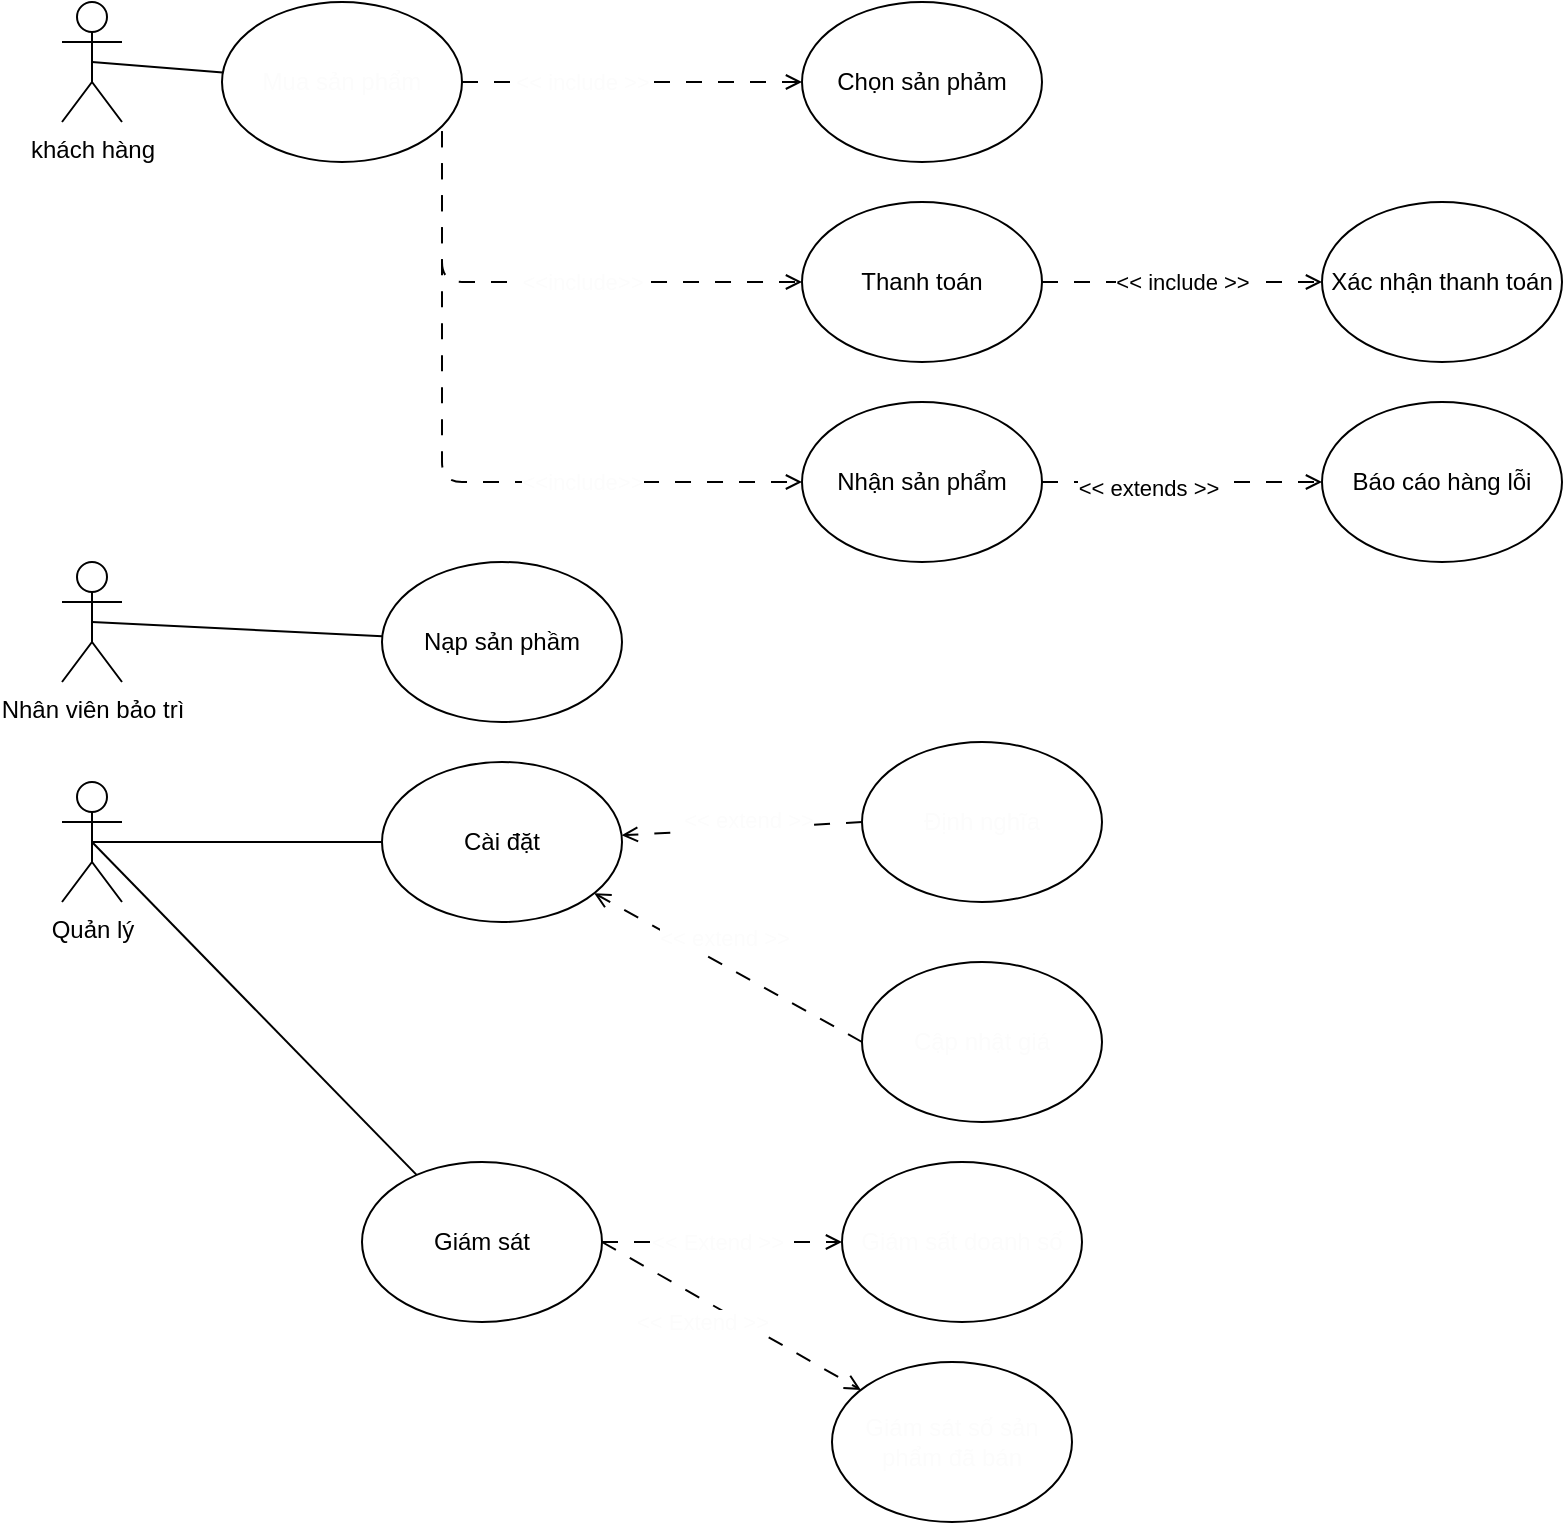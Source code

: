 <mxfile>
    <diagram id="fIKKMrPVB5h12-MUDdVy" name="Page-1">
        <mxGraphModel dx="832" dy="513" grid="1" gridSize="10" guides="1" tooltips="1" connect="1" arrows="1" fold="1" page="1" pageScale="1" pageWidth="850" pageHeight="1100" math="0" shadow="0">
            <root>
                <mxCell id="0"/>
                <mxCell id="1" parent="0"/>
                <mxCell id="31" style="edgeStyle=none;html=1;exitX=0.5;exitY=0.5;exitDx=0;exitDy=0;exitPerimeter=0;fontColor=#FCFCFC;endArrow=none;endFill=0;" parent="1" source="2" target="30" edge="1">
                    <mxGeometry relative="1" as="geometry"/>
                </mxCell>
                <mxCell id="2" value="khách hàng" style="shape=umlActor;verticalLabelPosition=bottom;verticalAlign=top;html=1;outlineConnect=0;" parent="1" vertex="1">
                    <mxGeometry x="40" y="260" width="30" height="60" as="geometry"/>
                </mxCell>
                <mxCell id="6" value="Chọn sản phảm" style="ellipse;whiteSpace=wrap;html=1;" parent="1" vertex="1">
                    <mxGeometry x="410" y="260" width="120" height="80" as="geometry"/>
                </mxCell>
                <mxCell id="7" value="Nạp sản phầm" style="ellipse;whiteSpace=wrap;html=1;" parent="1" vertex="1">
                    <mxGeometry x="200" y="540" width="120" height="80" as="geometry"/>
                </mxCell>
                <mxCell id="8" value="Cài đặt" style="ellipse;whiteSpace=wrap;html=1;" parent="1" vertex="1">
                    <mxGeometry x="200" y="640" width="120" height="80" as="geometry"/>
                </mxCell>
                <mxCell id="55" style="edgeStyle=none;html=1;exitX=1;exitY=0.5;exitDx=0;exitDy=0;dashed=1;dashPattern=8 8;fontColor=#FCFCFC;endArrow=open;endFill=0;" parent="1" source="9" target="52" edge="1">
                    <mxGeometry relative="1" as="geometry"/>
                </mxCell>
                <mxCell id="58" value="&amp;lt;&amp;lt; Extend &amp;gt;&amp;gt;&amp;nbsp;" style="edgeLabel;html=1;align=center;verticalAlign=middle;resizable=0;points=[];fontColor=#FCFCFC;" parent="55" vertex="1" connectable="0">
                    <mxGeometry x="-0.364" y="2" relative="1" as="geometry">
                        <mxPoint x="21" y="2" as="offset"/>
                    </mxGeometry>
                </mxCell>
                <mxCell id="56" style="edgeStyle=none;html=1;exitX=1;exitY=0.5;exitDx=0;exitDy=0;dashed=1;dashPattern=8 8;fontColor=#FCFCFC;endArrow=open;endFill=0;" parent="1" source="9" target="53" edge="1">
                    <mxGeometry relative="1" as="geometry"/>
                </mxCell>
                <mxCell id="59" value="&amp;lt;&amp;lt; Extend &amp;gt;&amp;gt;" style="edgeLabel;html=1;align=center;verticalAlign=middle;resizable=0;points=[];fontColor=#FCFCFC;" parent="56" vertex="1" connectable="0">
                    <mxGeometry x="-0.414" relative="1" as="geometry">
                        <mxPoint x="12" y="18" as="offset"/>
                    </mxGeometry>
                </mxCell>
                <mxCell id="9" value="Giám sát" style="ellipse;whiteSpace=wrap;html=1;" parent="1" vertex="1">
                    <mxGeometry x="190" y="840" width="120" height="80" as="geometry"/>
                </mxCell>
                <mxCell id="42" style="html=1;exitX=0.5;exitY=0.5;exitDx=0;exitDy=0;exitPerimeter=0;fontColor=#FCFCFC;endArrow=none;endFill=0;" parent="1" source="10" target="7" edge="1">
                    <mxGeometry relative="1" as="geometry"/>
                </mxCell>
                <mxCell id="43" style="html=1;exitX=0.5;exitY=0.5;exitDx=0;exitDy=0;exitPerimeter=0;fontColor=#FCFCFC;endArrow=none;endFill=0;" parent="1" source="11" target="8" edge="1">
                    <mxGeometry relative="1" as="geometry"/>
                </mxCell>
                <mxCell id="10" value="Nhân viên bảo trì" style="shape=umlActor;verticalLabelPosition=bottom;verticalAlign=top;html=1;outlineConnect=0;" parent="1" vertex="1">
                    <mxGeometry x="40" y="540" width="30" height="60" as="geometry"/>
                </mxCell>
                <mxCell id="54" style="edgeStyle=none;html=1;exitX=0.5;exitY=0.5;exitDx=0;exitDy=0;exitPerimeter=0;fontColor=#FCFCFC;endArrow=none;endFill=0;" parent="1" source="11" target="9" edge="1">
                    <mxGeometry relative="1" as="geometry"/>
                </mxCell>
                <mxCell id="11" value="Quản lý" style="shape=umlActor;verticalLabelPosition=bottom;verticalAlign=top;html=1;outlineConnect=0;" parent="1" vertex="1">
                    <mxGeometry x="40" y="650" width="30" height="60" as="geometry"/>
                </mxCell>
                <mxCell id="18" value="&amp;lt;&amp;lt; include &amp;gt;&amp;gt;" style="edgeStyle=none;html=1;exitX=1;exitY=0.5;exitDx=0;exitDy=0;endArrow=open;endFill=0;dashed=1;dashPattern=8 8;" parent="1" source="14" target="15" edge="1">
                    <mxGeometry relative="1" as="geometry"/>
                </mxCell>
                <mxCell id="14" value="Thanh toán" style="ellipse;whiteSpace=wrap;html=1;" parent="1" vertex="1">
                    <mxGeometry x="410" y="360" width="120" height="80" as="geometry"/>
                </mxCell>
                <mxCell id="15" value="Xác nhận thanh toán" style="ellipse;whiteSpace=wrap;html=1;" parent="1" vertex="1">
                    <mxGeometry x="670" y="360" width="120" height="80" as="geometry"/>
                </mxCell>
                <mxCell id="23" style="edgeStyle=none;html=1;exitX=1;exitY=0.5;exitDx=0;exitDy=0;endArrow=open;endFill=0;dashed=1;dashPattern=8 8;" parent="1" source="20" target="22" edge="1">
                    <mxGeometry relative="1" as="geometry"/>
                </mxCell>
                <mxCell id="27" value="&amp;lt;&amp;lt; extends &amp;gt;&amp;gt;" style="edgeLabel;html=1;align=center;verticalAlign=middle;resizable=0;points=[];" parent="23" vertex="1" connectable="0">
                    <mxGeometry x="-0.252" y="-3" relative="1" as="geometry">
                        <mxPoint as="offset"/>
                    </mxGeometry>
                </mxCell>
                <mxCell id="20" value="Nhận sản phẩm" style="ellipse;whiteSpace=wrap;html=1;" parent="1" vertex="1">
                    <mxGeometry x="410" y="460" width="120" height="80" as="geometry"/>
                </mxCell>
                <mxCell id="22" value="Báo cáo hàng lỗi" style="ellipse;whiteSpace=wrap;html=1;" parent="1" vertex="1">
                    <mxGeometry x="670" y="460" width="120" height="80" as="geometry"/>
                </mxCell>
                <mxCell id="33" style="edgeStyle=orthogonalEdgeStyle;html=1;exitX=1;exitY=0.5;exitDx=0;exitDy=0;fontColor=#FCFCFC;endArrow=open;endFill=0;dashed=1;dashPattern=8 8;" parent="1" source="30" target="6" edge="1">
                    <mxGeometry relative="1" as="geometry"/>
                </mxCell>
                <mxCell id="39" value="&amp;lt;&amp;lt; include &amp;gt;&amp;gt;" style="edgeLabel;html=1;align=center;verticalAlign=middle;resizable=0;points=[];fontColor=#FCFCFC;" parent="33" vertex="1" connectable="0">
                    <mxGeometry x="-0.4" y="-3" relative="1" as="geometry">
                        <mxPoint x="9" y="-3" as="offset"/>
                    </mxGeometry>
                </mxCell>
                <mxCell id="34" style="edgeStyle=orthogonalEdgeStyle;html=1;exitX=1;exitY=0.5;exitDx=0;exitDy=0;fontColor=#FCFCFC;endArrow=open;endFill=0;dashed=1;dashPattern=8 8;" parent="1" source="30" target="14" edge="1">
                    <mxGeometry relative="1" as="geometry">
                        <Array as="points">
                            <mxPoint x="230" y="300"/>
                            <mxPoint x="230" y="400"/>
                        </Array>
                    </mxGeometry>
                </mxCell>
                <mxCell id="38" value="&amp;lt;&amp;lt;include&amp;gt;&amp;gt;" style="edgeLabel;html=1;align=center;verticalAlign=middle;resizable=0;points=[];fontColor=#FCFCFC;" parent="34" vertex="1" connectable="0">
                    <mxGeometry x="-0.317" y="1" relative="1" as="geometry">
                        <mxPoint x="69" y="11" as="offset"/>
                    </mxGeometry>
                </mxCell>
                <mxCell id="36" style="edgeStyle=orthogonalEdgeStyle;html=1;exitX=1;exitY=0.5;exitDx=0;exitDy=0;fontColor=#FCFCFC;endArrow=open;endFill=0;dashed=1;dashPattern=8 8;" parent="1" source="30" target="20" edge="1">
                    <mxGeometry relative="1" as="geometry">
                        <Array as="points">
                            <mxPoint x="230" y="300"/>
                            <mxPoint x="230" y="500"/>
                        </Array>
                    </mxGeometry>
                </mxCell>
                <mxCell id="37" value="&amp;lt;&amp;lt;include&amp;gt;&amp;gt;" style="edgeLabel;html=1;align=center;verticalAlign=middle;resizable=0;points=[];fontColor=#FCFCFC;" parent="36" vertex="1" connectable="0">
                    <mxGeometry x="-0.21" y="-4" relative="1" as="geometry">
                        <mxPoint x="74" y="56" as="offset"/>
                    </mxGeometry>
                </mxCell>
                <mxCell id="30" value="Mua sản phẩm" style="ellipse;whiteSpace=wrap;html=1;fontColor=#FCFCFC;" parent="1" vertex="1">
                    <mxGeometry x="120" y="260" width="120" height="80" as="geometry"/>
                </mxCell>
                <mxCell id="48" style="edgeStyle=none;html=1;exitX=0;exitY=0.5;exitDx=0;exitDy=0;dashed=1;dashPattern=8 8;fontColor=#FCFCFC;endArrow=open;endFill=0;" parent="1" source="40" target="8" edge="1">
                    <mxGeometry relative="1" as="geometry"/>
                </mxCell>
                <mxCell id="50" value="&amp;lt;&amp;lt; extend &amp;gt;&amp;gt;" style="edgeLabel;html=1;align=center;verticalAlign=middle;resizable=0;points=[];fontColor=#FCFCFC;" parent="48" vertex="1" connectable="0">
                    <mxGeometry x="0.269" relative="1" as="geometry">
                        <mxPoint x="19" y="-5" as="offset"/>
                    </mxGeometry>
                </mxCell>
                <mxCell id="40" value="Định nghĩa" style="ellipse;whiteSpace=wrap;html=1;fontColor=#FCFCFC;" parent="1" vertex="1">
                    <mxGeometry x="440" y="630" width="120" height="80" as="geometry"/>
                </mxCell>
                <mxCell id="49" style="edgeStyle=none;html=1;exitX=0;exitY=0.5;exitDx=0;exitDy=0;dashed=1;dashPattern=8 8;fontColor=#FCFCFC;endArrow=open;endFill=0;" parent="1" source="41" target="8" edge="1">
                    <mxGeometry relative="1" as="geometry"/>
                </mxCell>
                <mxCell id="51" value="&amp;lt;&amp;lt; extend &amp;gt;&amp;gt;" style="edgeLabel;html=1;align=center;verticalAlign=middle;resizable=0;points=[];fontColor=#FCFCFC;" parent="49" vertex="1" connectable="0">
                    <mxGeometry x="0.427" y="1" relative="1" as="geometry">
                        <mxPoint x="27" as="offset"/>
                    </mxGeometry>
                </mxCell>
                <mxCell id="41" value="Cập nhật giá" style="ellipse;whiteSpace=wrap;html=1;fontColor=#FCFCFC;" parent="1" vertex="1">
                    <mxGeometry x="440" y="740" width="120" height="80" as="geometry"/>
                </mxCell>
                <mxCell id="52" value="Giám sất doanh số" style="ellipse;whiteSpace=wrap;html=1;fontColor=#FCFCFC;" parent="1" vertex="1">
                    <mxGeometry x="430" y="840" width="120" height="80" as="geometry"/>
                </mxCell>
                <mxCell id="53" value="Giám sát số sản phẩm đã bán" style="ellipse;whiteSpace=wrap;html=1;fontColor=#FCFCFC;" parent="1" vertex="1">
                    <mxGeometry x="425" y="940" width="120" height="80" as="geometry"/>
                </mxCell>
            </root>
        </mxGraphModel>
    </diagram>
</mxfile>
